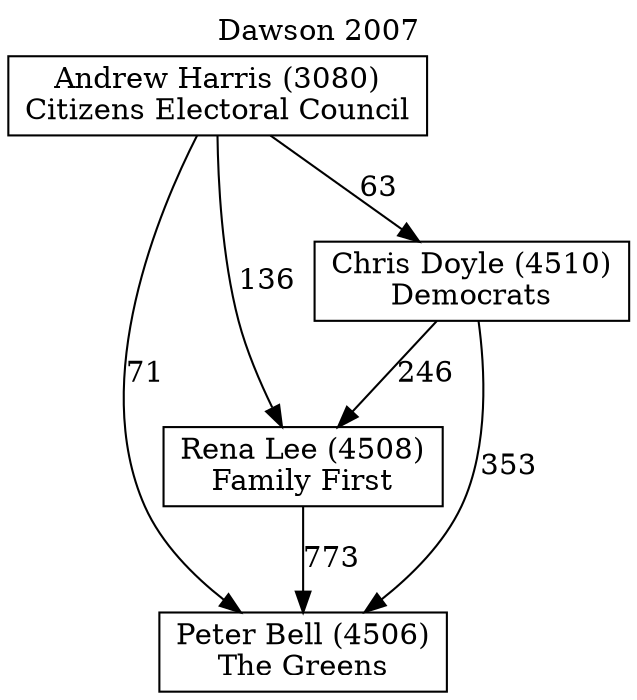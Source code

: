 // House preference flow
digraph "Peter Bell (4506)_Dawson_2007" {
	graph [label="Dawson 2007" labelloc=t mclimit=10]
	node [shape=box]
	"Peter Bell (4506)" [label="Peter Bell (4506)
The Greens"]
	"Rena Lee (4508)" [label="Rena Lee (4508)
Family First"]
	"Chris Doyle (4510)" [label="Chris Doyle (4510)
Democrats"]
	"Andrew Harris (3080)" [label="Andrew Harris (3080)
Citizens Electoral Council"]
	"Peter Bell (4506)" [label="Peter Bell (4506)
The Greens"]
	"Chris Doyle (4510)" [label="Chris Doyle (4510)
Democrats"]
	"Andrew Harris (3080)" [label="Andrew Harris (3080)
Citizens Electoral Council"]
	"Peter Bell (4506)" [label="Peter Bell (4506)
The Greens"]
	"Andrew Harris (3080)" [label="Andrew Harris (3080)
Citizens Electoral Council"]
	"Andrew Harris (3080)" [label="Andrew Harris (3080)
Citizens Electoral Council"]
	"Chris Doyle (4510)" [label="Chris Doyle (4510)
Democrats"]
	"Andrew Harris (3080)" [label="Andrew Harris (3080)
Citizens Electoral Council"]
	"Andrew Harris (3080)" [label="Andrew Harris (3080)
Citizens Electoral Council"]
	"Rena Lee (4508)" [label="Rena Lee (4508)
Family First"]
	"Chris Doyle (4510)" [label="Chris Doyle (4510)
Democrats"]
	"Andrew Harris (3080)" [label="Andrew Harris (3080)
Citizens Electoral Council"]
	"Rena Lee (4508)" [label="Rena Lee (4508)
Family First"]
	"Andrew Harris (3080)" [label="Andrew Harris (3080)
Citizens Electoral Council"]
	"Andrew Harris (3080)" [label="Andrew Harris (3080)
Citizens Electoral Council"]
	"Chris Doyle (4510)" [label="Chris Doyle (4510)
Democrats"]
	"Andrew Harris (3080)" [label="Andrew Harris (3080)
Citizens Electoral Council"]
	"Andrew Harris (3080)" [label="Andrew Harris (3080)
Citizens Electoral Council"]
	"Rena Lee (4508)" -> "Peter Bell (4506)" [label=773]
	"Chris Doyle (4510)" -> "Rena Lee (4508)" [label=246]
	"Andrew Harris (3080)" -> "Chris Doyle (4510)" [label=63]
	"Chris Doyle (4510)" -> "Peter Bell (4506)" [label=353]
	"Andrew Harris (3080)" -> "Peter Bell (4506)" [label=71]
	"Andrew Harris (3080)" -> "Rena Lee (4508)" [label=136]
}
